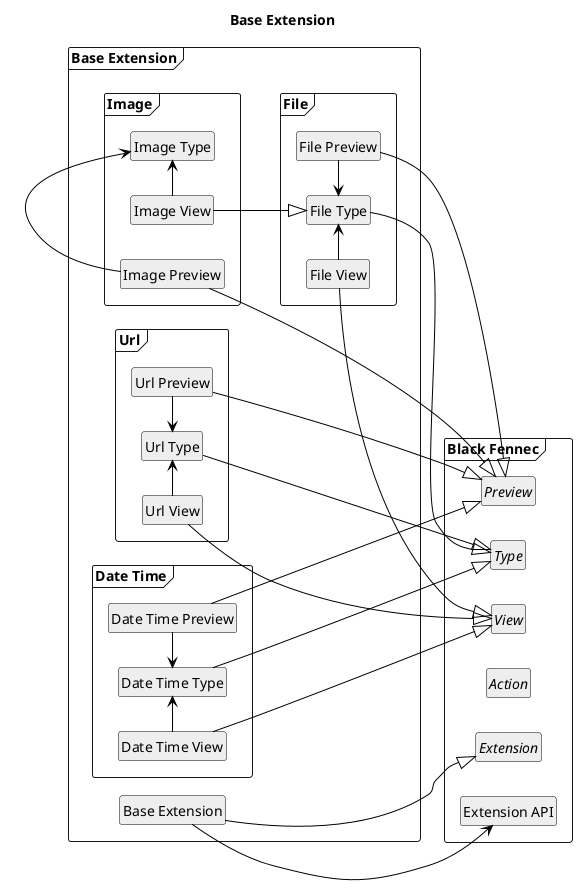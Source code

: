 @startuml base extension

hide circle
hide members
hide methods

left to right direction

skinparam class {
    BackgroundColor #EEE
    ArrowColor Black
    BorderColor Black
}

title Base Extension

package "Black Fennec" <<Frame>> {
    interface "Extension"               as e
    interface "View"                    as v
    interface "Preview"                 as pv
    interface "Action"                  as a
    interface "Type"                    as t

    class "Extension API"               as ea
}
package "Base Extension" <<Frame>> {
    class "Base Extension"          as be
    be --|> e
    be --> ea

    ' Views
    package "File" <<Frame>> {
        class "File Type"               as ft
        class "File Preview"            as fp
        class "File View"               as fv
        fp -> ft
        fv -> ft
        fp --|> pv
        fv --|> v
        ft --|> t
    }

    package "Image" <<Frame>> {
        class "Image Type"              as it
        class "Image Preview"           as ip
        class "Image View"              as iv
        ip -> it
        iv -> it
        ip --|> pv
        iv --|> ft
    }

    package "Url" <<Frame>> {
        class "Url Type"                as ut
        class "Url Preview"             as up
        class "Url View"                as uv
        up -> ut
        uv -> ut
        up --|> pv
        uv --|> v
        ut --|> t
    }

    package "Date Time" <<Frame>> {
        class "Date Time Type"          as dt
        class "Date Time Preview"       as dtp
        class "Date Time View"          as dtv
        dtp -> dt
        dtv -> dt
        dtp --|> pv
        dtv --|> v
        dt --|> t
    }
}

@enduml